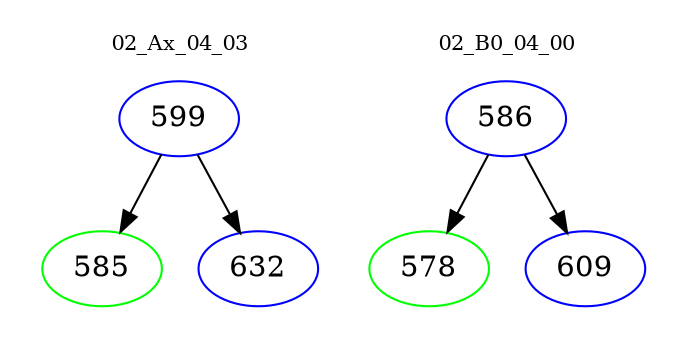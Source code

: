 digraph{
subgraph cluster_0 {
color = white
label = "02_Ax_04_03";
fontsize=10;
T0_599 [label="599", color="blue"]
T0_599 -> T0_585 [color="black"]
T0_585 [label="585", color="green"]
T0_599 -> T0_632 [color="black"]
T0_632 [label="632", color="blue"]
}
subgraph cluster_1 {
color = white
label = "02_B0_04_00";
fontsize=10;
T1_586 [label="586", color="blue"]
T1_586 -> T1_578 [color="black"]
T1_578 [label="578", color="green"]
T1_586 -> T1_609 [color="black"]
T1_609 [label="609", color="blue"]
}
}

